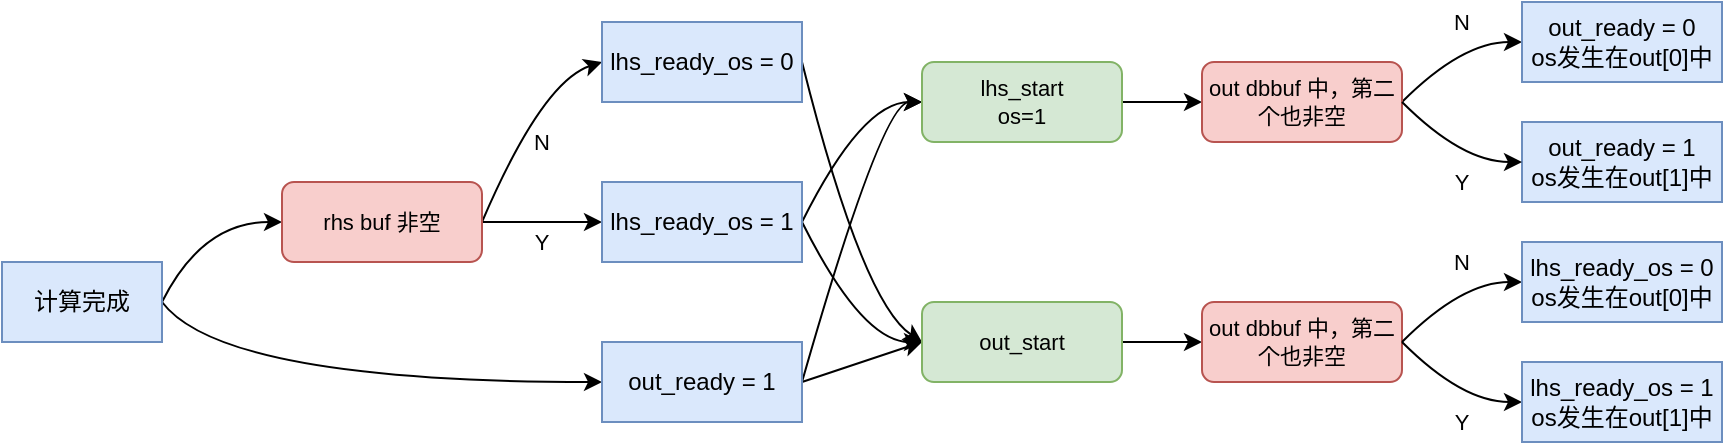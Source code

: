 <mxfile version="25.0.2" pages="2">
  <diagram name="Page-1" id="Z5_YB6Dt_VO-IfNGbrB5">
    <mxGraphModel dx="979" dy="574" grid="1" gridSize="10" guides="1" tooltips="1" connect="1" arrows="1" fold="1" page="1" pageScale="1" pageWidth="1600" pageHeight="900" math="0" shadow="0">
      <root>
        <mxCell id="0" />
        <mxCell id="1" parent="0" />
        <mxCell id="z3XlM4o20PIHCHzGxanL-3" style="rounded=0;orthogonalLoop=1;jettySize=auto;html=1;exitX=1;exitY=0.5;exitDx=0;exitDy=0;entryX=0;entryY=0.5;entryDx=0;entryDy=0;curved=1;" edge="1" parent="1" source="z3XlM4o20PIHCHzGxanL-1" target="z3XlM4o20PIHCHzGxanL-2">
          <mxGeometry relative="1" as="geometry">
            <Array as="points">
              <mxPoint x="190" y="420" />
            </Array>
          </mxGeometry>
        </mxCell>
        <mxCell id="z3XlM4o20PIHCHzGxanL-6" style="edgeStyle=none;shape=connector;curved=1;rounded=0;orthogonalLoop=1;jettySize=auto;html=1;exitX=1;exitY=0.5;exitDx=0;exitDy=0;entryX=0;entryY=0.5;entryDx=0;entryDy=0;strokeColor=default;align=center;verticalAlign=middle;fontFamily=Helvetica;fontSize=11;fontColor=default;labelBackgroundColor=default;endArrow=classic;" edge="1" parent="1" source="z3XlM4o20PIHCHzGxanL-1" target="z3XlM4o20PIHCHzGxanL-5">
          <mxGeometry relative="1" as="geometry">
            <Array as="points">
              <mxPoint x="180" y="340" />
            </Array>
          </mxGeometry>
        </mxCell>
        <mxCell id="z3XlM4o20PIHCHzGxanL-1" value="计算完成" style="rounded=0;whiteSpace=wrap;html=1;fillColor=#dae8fc;strokeColor=#6c8ebf;" vertex="1" parent="1">
          <mxGeometry x="80" y="360" width="80" height="40" as="geometry" />
        </mxCell>
        <mxCell id="z3XlM4o20PIHCHzGxanL-13" style="edgeStyle=none;shape=connector;curved=1;rounded=0;orthogonalLoop=1;jettySize=auto;html=1;exitX=1;exitY=0.5;exitDx=0;exitDy=0;entryX=0;entryY=0.5;entryDx=0;entryDy=0;strokeColor=default;align=center;verticalAlign=middle;fontFamily=Helvetica;fontSize=11;fontColor=default;labelBackgroundColor=default;endArrow=classic;" edge="1" parent="1" source="z3XlM4o20PIHCHzGxanL-2" target="z3XlM4o20PIHCHzGxanL-12">
          <mxGeometry relative="1" as="geometry" />
        </mxCell>
        <mxCell id="z3XlM4o20PIHCHzGxanL-45" style="edgeStyle=none;shape=connector;curved=1;rounded=0;orthogonalLoop=1;jettySize=auto;html=1;exitX=1;exitY=0.5;exitDx=0;exitDy=0;entryX=0;entryY=0.5;entryDx=0;entryDy=0;strokeColor=default;align=center;verticalAlign=middle;fontFamily=Helvetica;fontSize=11;fontColor=default;labelBackgroundColor=none;endArrow=classic;" edge="1" parent="1" source="z3XlM4o20PIHCHzGxanL-2" target="z3XlM4o20PIHCHzGxanL-16">
          <mxGeometry relative="1" as="geometry">
            <Array as="points">
              <mxPoint x="520" y="280" />
            </Array>
          </mxGeometry>
        </mxCell>
        <mxCell id="z3XlM4o20PIHCHzGxanL-2" value="out_ready = 1" style="rounded=0;whiteSpace=wrap;html=1;fillColor=#dae8fc;strokeColor=#6c8ebf;" vertex="1" parent="1">
          <mxGeometry x="380" y="400" width="100" height="40" as="geometry" />
        </mxCell>
        <mxCell id="z3XlM4o20PIHCHzGxanL-9" style="edgeStyle=none;shape=connector;curved=1;rounded=0;orthogonalLoop=1;jettySize=auto;html=1;exitX=1;exitY=0.5;exitDx=0;exitDy=0;entryX=0;entryY=0.5;entryDx=0;entryDy=0;strokeColor=default;align=center;verticalAlign=middle;fontFamily=Helvetica;fontSize=11;fontColor=default;labelBackgroundColor=default;endArrow=classic;" edge="1" parent="1" source="z3XlM4o20PIHCHzGxanL-5" target="z3XlM4o20PIHCHzGxanL-7">
          <mxGeometry relative="1" as="geometry" />
        </mxCell>
        <mxCell id="z3XlM4o20PIHCHzGxanL-10" style="edgeStyle=none;shape=connector;curved=1;rounded=0;orthogonalLoop=1;jettySize=auto;html=1;exitX=1;exitY=0.5;exitDx=0;exitDy=0;entryX=0;entryY=0.5;entryDx=0;entryDy=0;strokeColor=default;align=center;verticalAlign=middle;fontFamily=Helvetica;fontSize=11;fontColor=default;labelBackgroundColor=default;endArrow=classic;" edge="1" parent="1" source="z3XlM4o20PIHCHzGxanL-5" target="z3XlM4o20PIHCHzGxanL-8">
          <mxGeometry relative="1" as="geometry">
            <Array as="points">
              <mxPoint x="350" y="270" />
            </Array>
          </mxGeometry>
        </mxCell>
        <mxCell id="z3XlM4o20PIHCHzGxanL-5" value="&lt;div&gt;&lt;span style=&quot;background-color: initial;&quot;&gt;rhs buf 非空&lt;/span&gt;&lt;br&gt;&lt;/div&gt;" style="rounded=1;whiteSpace=wrap;html=1;fontFamily=Helvetica;fontSize=11;labelBackgroundColor=none;fillColor=#f8cecc;strokeColor=#b85450;" vertex="1" parent="1">
          <mxGeometry x="220" y="320" width="100" height="40" as="geometry" />
        </mxCell>
        <mxCell id="z3XlM4o20PIHCHzGxanL-15" style="edgeStyle=none;shape=connector;curved=1;rounded=0;orthogonalLoop=1;jettySize=auto;html=1;exitX=1;exitY=0.5;exitDx=0;exitDy=0;entryX=0;entryY=0.5;entryDx=0;entryDy=0;strokeColor=default;align=center;verticalAlign=middle;fontFamily=Helvetica;fontSize=11;fontColor=default;labelBackgroundColor=default;endArrow=classic;" edge="1" parent="1" source="z3XlM4o20PIHCHzGxanL-7" target="z3XlM4o20PIHCHzGxanL-12">
          <mxGeometry relative="1" as="geometry">
            <Array as="points">
              <mxPoint x="510" y="400" />
            </Array>
          </mxGeometry>
        </mxCell>
        <mxCell id="z3XlM4o20PIHCHzGxanL-17" style="edgeStyle=none;shape=connector;curved=1;rounded=0;orthogonalLoop=1;jettySize=auto;html=1;exitX=1;exitY=0.5;exitDx=0;exitDy=0;entryX=0;entryY=0.5;entryDx=0;entryDy=0;strokeColor=default;align=center;verticalAlign=middle;fontFamily=Helvetica;fontSize=11;fontColor=default;labelBackgroundColor=default;endArrow=classic;" edge="1" parent="1" source="z3XlM4o20PIHCHzGxanL-7" target="z3XlM4o20PIHCHzGxanL-16">
          <mxGeometry relative="1" as="geometry">
            <Array as="points">
              <mxPoint x="510" y="280" />
            </Array>
          </mxGeometry>
        </mxCell>
        <mxCell id="z3XlM4o20PIHCHzGxanL-7" value="lhs_ready_os = 1" style="rounded=0;whiteSpace=wrap;html=1;fillColor=#dae8fc;strokeColor=#6c8ebf;" vertex="1" parent="1">
          <mxGeometry x="380" y="320" width="100" height="40" as="geometry" />
        </mxCell>
        <mxCell id="z3XlM4o20PIHCHzGxanL-19" style="edgeStyle=none;shape=connector;curved=1;rounded=0;orthogonalLoop=1;jettySize=auto;html=1;exitX=1;exitY=0.5;exitDx=0;exitDy=0;entryX=0;entryY=0.5;entryDx=0;entryDy=0;strokeColor=default;align=center;verticalAlign=middle;fontFamily=Helvetica;fontSize=11;fontColor=default;labelBackgroundColor=default;endArrow=classic;" edge="1" parent="1" source="z3XlM4o20PIHCHzGxanL-8" target="z3XlM4o20PIHCHzGxanL-12">
          <mxGeometry relative="1" as="geometry">
            <Array as="points">
              <mxPoint x="510" y="380" />
            </Array>
          </mxGeometry>
        </mxCell>
        <mxCell id="z3XlM4o20PIHCHzGxanL-8" value="lhs_ready_os = 0" style="rounded=0;whiteSpace=wrap;html=1;fillColor=#dae8fc;strokeColor=#6c8ebf;" vertex="1" parent="1">
          <mxGeometry x="380" y="240" width="100" height="40" as="geometry" />
        </mxCell>
        <mxCell id="z3XlM4o20PIHCHzGxanL-24" style="edgeStyle=none;shape=connector;curved=1;rounded=0;orthogonalLoop=1;jettySize=auto;html=1;exitX=1;exitY=0.5;exitDx=0;exitDy=0;entryX=0;entryY=0.5;entryDx=0;entryDy=0;strokeColor=default;align=center;verticalAlign=middle;fontFamily=Helvetica;fontSize=11;fontColor=default;labelBackgroundColor=none;endArrow=classic;" edge="1" parent="1" source="z3XlM4o20PIHCHzGxanL-12" target="z3XlM4o20PIHCHzGxanL-20">
          <mxGeometry relative="1" as="geometry" />
        </mxCell>
        <mxCell id="z3XlM4o20PIHCHzGxanL-12" value="out_start" style="rounded=1;whiteSpace=wrap;html=1;fontFamily=Helvetica;fontSize=11;labelBackgroundColor=none;fillColor=#d5e8d4;strokeColor=#82b366;" vertex="1" parent="1">
          <mxGeometry x="540" y="380" width="100" height="40" as="geometry" />
        </mxCell>
        <mxCell id="z3XlM4o20PIHCHzGxanL-34" style="edgeStyle=none;shape=connector;curved=1;rounded=0;orthogonalLoop=1;jettySize=auto;html=1;exitX=1;exitY=0.5;exitDx=0;exitDy=0;entryX=0;entryY=0.5;entryDx=0;entryDy=0;strokeColor=default;align=center;verticalAlign=middle;fontFamily=Helvetica;fontSize=11;fontColor=default;labelBackgroundColor=none;endArrow=classic;" edge="1" parent="1" source="z3XlM4o20PIHCHzGxanL-16" target="z3XlM4o20PIHCHzGxanL-33">
          <mxGeometry relative="1" as="geometry" />
        </mxCell>
        <mxCell id="z3XlM4o20PIHCHzGxanL-16" value="lhs_start&lt;div&gt;os=1&lt;/div&gt;" style="rounded=1;whiteSpace=wrap;html=1;fontFamily=Helvetica;fontSize=11;labelBackgroundColor=none;fillColor=#d5e8d4;strokeColor=#82b366;" vertex="1" parent="1">
          <mxGeometry x="540" y="260" width="100" height="40" as="geometry" />
        </mxCell>
        <mxCell id="z3XlM4o20PIHCHzGxanL-20" value="out dbbuf 中，第二个也非空" style="rounded=1;whiteSpace=wrap;html=1;fontFamily=Helvetica;fontSize=11;labelBackgroundColor=none;fillColor=#f8cecc;strokeColor=#b85450;" vertex="1" parent="1">
          <mxGeometry x="680" y="380" width="100" height="40" as="geometry" />
        </mxCell>
        <mxCell id="z3XlM4o20PIHCHzGxanL-22" value="N" style="text;html=1;align=center;verticalAlign=middle;whiteSpace=wrap;rounded=0;fontFamily=Helvetica;fontSize=11;fontColor=default;labelBackgroundColor=none;" vertex="1" parent="1">
          <mxGeometry x="340" y="290" width="20" height="20" as="geometry" />
        </mxCell>
        <mxCell id="z3XlM4o20PIHCHzGxanL-23" value="Y" style="text;html=1;align=center;verticalAlign=middle;whiteSpace=wrap;rounded=0;fontFamily=Helvetica;fontSize=11;fontColor=default;labelBackgroundColor=default;" vertex="1" parent="1">
          <mxGeometry x="340" y="340" width="20" height="20" as="geometry" />
        </mxCell>
        <mxCell id="z3XlM4o20PIHCHzGxanL-25" style="edgeStyle=none;shape=connector;curved=1;rounded=0;orthogonalLoop=1;jettySize=auto;html=1;exitX=1;exitY=0.5;exitDx=0;exitDy=0;entryX=0;entryY=0.5;entryDx=0;entryDy=0;strokeColor=default;align=center;verticalAlign=middle;fontFamily=Helvetica;fontSize=11;fontColor=default;labelBackgroundColor=default;endArrow=classic;" edge="1" parent="1" target="z3XlM4o20PIHCHzGxanL-27" source="z3XlM4o20PIHCHzGxanL-20">
          <mxGeometry relative="1" as="geometry">
            <mxPoint x="820" y="470" as="sourcePoint" />
            <Array as="points">
              <mxPoint x="810" y="430" />
            </Array>
          </mxGeometry>
        </mxCell>
        <mxCell id="z3XlM4o20PIHCHzGxanL-26" style="edgeStyle=none;shape=connector;curved=1;rounded=0;orthogonalLoop=1;jettySize=auto;html=1;exitX=1;exitY=0.5;exitDx=0;exitDy=0;entryX=0;entryY=0.5;entryDx=0;entryDy=0;strokeColor=default;align=center;verticalAlign=middle;fontFamily=Helvetica;fontSize=11;fontColor=default;labelBackgroundColor=default;endArrow=classic;" edge="1" parent="1" target="z3XlM4o20PIHCHzGxanL-28" source="z3XlM4o20PIHCHzGxanL-20">
          <mxGeometry relative="1" as="geometry">
            <mxPoint x="820" y="470" as="sourcePoint" />
            <Array as="points">
              <mxPoint x="810" y="370" />
            </Array>
          </mxGeometry>
        </mxCell>
        <mxCell id="z3XlM4o20PIHCHzGxanL-27" value="lhs_ready_os = 1&lt;div&gt;os发生在out[1]中&lt;br&gt;&lt;/div&gt;" style="rounded=0;whiteSpace=wrap;html=1;fillColor=#dae8fc;strokeColor=#6c8ebf;" vertex="1" parent="1">
          <mxGeometry x="840" y="410" width="100" height="40" as="geometry" />
        </mxCell>
        <mxCell id="z3XlM4o20PIHCHzGxanL-28" value="lhs_ready_os = 0&lt;div&gt;os发生在out[0]中&lt;br&gt;&lt;/div&gt;" style="rounded=0;whiteSpace=wrap;html=1;fillColor=#dae8fc;strokeColor=#6c8ebf;" vertex="1" parent="1">
          <mxGeometry x="840" y="350" width="100" height="40" as="geometry" />
        </mxCell>
        <mxCell id="z3XlM4o20PIHCHzGxanL-29" value="N" style="text;html=1;align=center;verticalAlign=middle;whiteSpace=wrap;rounded=0;fontFamily=Helvetica;fontSize=11;fontColor=default;labelBackgroundColor=none;" vertex="1" parent="1">
          <mxGeometry x="800" y="350" width="20" height="20" as="geometry" />
        </mxCell>
        <mxCell id="z3XlM4o20PIHCHzGxanL-30" value="Y" style="text;html=1;align=center;verticalAlign=middle;whiteSpace=wrap;rounded=0;fontFamily=Helvetica;fontSize=11;fontColor=default;labelBackgroundColor=default;" vertex="1" parent="1">
          <mxGeometry x="800" y="430" width="20" height="20" as="geometry" />
        </mxCell>
        <mxCell id="z3XlM4o20PIHCHzGxanL-38" style="edgeStyle=none;shape=connector;curved=1;rounded=0;orthogonalLoop=1;jettySize=auto;html=1;exitX=1;exitY=0.5;exitDx=0;exitDy=0;entryX=0;entryY=0.5;entryDx=0;entryDy=0;strokeColor=default;align=center;verticalAlign=middle;fontFamily=Helvetica;fontSize=11;fontColor=default;labelBackgroundColor=none;endArrow=classic;" edge="1" parent="1" source="z3XlM4o20PIHCHzGxanL-33" target="z3XlM4o20PIHCHzGxanL-37">
          <mxGeometry relative="1" as="geometry">
            <Array as="points">
              <mxPoint x="810" y="250" />
            </Array>
          </mxGeometry>
        </mxCell>
        <mxCell id="z3XlM4o20PIHCHzGxanL-33" value="out dbbuf 中，第二个也非空" style="rounded=1;whiteSpace=wrap;html=1;fontFamily=Helvetica;fontSize=11;labelBackgroundColor=none;fillColor=#f8cecc;strokeColor=#b85450;" vertex="1" parent="1">
          <mxGeometry x="680" y="260" width="100" height="40" as="geometry" />
        </mxCell>
        <mxCell id="z3XlM4o20PIHCHzGxanL-35" value="out_ready = 1&lt;div&gt;os发生在out[1]中&lt;/div&gt;" style="rounded=0;whiteSpace=wrap;html=1;fillColor=#dae8fc;strokeColor=#6c8ebf;" vertex="1" parent="1">
          <mxGeometry x="840" y="290" width="100" height="40" as="geometry" />
        </mxCell>
        <mxCell id="z3XlM4o20PIHCHzGxanL-36" style="edgeStyle=none;shape=connector;curved=1;rounded=0;orthogonalLoop=1;jettySize=auto;html=1;exitX=1;exitY=0.5;exitDx=0;exitDy=0;entryX=0;entryY=0.5;entryDx=0;entryDy=0;strokeColor=default;align=center;verticalAlign=middle;fontFamily=Helvetica;fontSize=11;fontColor=default;labelBackgroundColor=none;endArrow=classic;" edge="1" parent="1" source="z3XlM4o20PIHCHzGxanL-33" target="z3XlM4o20PIHCHzGxanL-35">
          <mxGeometry relative="1" as="geometry">
            <Array as="points">
              <mxPoint x="810" y="310" />
            </Array>
          </mxGeometry>
        </mxCell>
        <mxCell id="z3XlM4o20PIHCHzGxanL-37" value="out_ready = 0&lt;div&gt;os发生在out[0]中&lt;/div&gt;" style="rounded=0;whiteSpace=wrap;html=1;fillColor=#dae8fc;strokeColor=#6c8ebf;" vertex="1" parent="1">
          <mxGeometry x="840" y="230" width="100" height="40" as="geometry" />
        </mxCell>
        <mxCell id="z3XlM4o20PIHCHzGxanL-43" value="N" style="text;html=1;align=center;verticalAlign=middle;whiteSpace=wrap;rounded=0;fontFamily=Helvetica;fontSize=11;fontColor=default;labelBackgroundColor=none;" vertex="1" parent="1">
          <mxGeometry x="800" y="230" width="20" height="20" as="geometry" />
        </mxCell>
        <mxCell id="z3XlM4o20PIHCHzGxanL-44" value="Y" style="text;html=1;align=center;verticalAlign=middle;whiteSpace=wrap;rounded=0;fontFamily=Helvetica;fontSize=11;fontColor=default;labelBackgroundColor=default;" vertex="1" parent="1">
          <mxGeometry x="800" y="310" width="20" height="20" as="geometry" />
        </mxCell>
      </root>
    </mxGraphModel>
  </diagram>
  <diagram id="nANjsePyQRXXDkFnfSMF" name="Page-2">
    <mxGraphModel dx="811" dy="476" grid="1" gridSize="10" guides="1" tooltips="1" connect="1" arrows="1" fold="1" page="1" pageScale="1" pageWidth="1600" pageHeight="900" math="0" shadow="0">
      <root>
        <mxCell id="0" />
        <mxCell id="1" parent="0" />
        <mxCell id="VKe_F9fHWtAZ0ncAFcqn-13" style="edgeStyle=orthogonalEdgeStyle;rounded=0;orthogonalLoop=1;jettySize=auto;html=1;exitX=0.5;exitY=1;exitDx=0;exitDy=0;entryX=0;entryY=0.5;entryDx=0;entryDy=0;endSize=3;" edge="1" parent="1" source="VKe_F9fHWtAZ0ncAFcqn-6" target="VKe_F9fHWtAZ0ncAFcqn-15">
          <mxGeometry relative="1" as="geometry">
            <mxPoint x="305" y="200" as="targetPoint" />
          </mxGeometry>
        </mxCell>
        <mxCell id="VKe_F9fHWtAZ0ncAFcqn-6" value="LHS" style="rounded=0;whiteSpace=wrap;html=1;fillColor=#dae8fc;strokeColor=#6c8ebf;" vertex="1" parent="1">
          <mxGeometry x="260" y="130" width="90" height="40" as="geometry" />
        </mxCell>
        <mxCell id="VKe_F9fHWtAZ0ncAFcqn-14" style="edgeStyle=orthogonalEdgeStyle;rounded=0;orthogonalLoop=1;jettySize=auto;html=1;exitX=0.5;exitY=1;exitDx=0;exitDy=0;entryX=0.5;entryY=0;entryDx=0;entryDy=0;endSize=3;" edge="1" parent="1" source="VKe_F9fHWtAZ0ncAFcqn-7" target="VKe_F9fHWtAZ0ncAFcqn-8">
          <mxGeometry relative="1" as="geometry" />
        </mxCell>
        <mxCell id="VKe_F9fHWtAZ0ncAFcqn-7" value="RHS" style="rounded=0;whiteSpace=wrap;html=1;fillColor=#dae8fc;strokeColor=#6c8ebf;" vertex="1" parent="1">
          <mxGeometry x="370" y="130" width="90" height="40" as="geometry" />
        </mxCell>
        <mxCell id="VKe_F9fHWtAZ0ncAFcqn-8" value="rhs[1]" style="rounded=0;whiteSpace=wrap;html=1;fillColor=#f8cecc;strokeColor=#b85450;" vertex="1" parent="1">
          <mxGeometry x="389.71" y="200" width="50" height="20" as="geometry" />
        </mxCell>
        <mxCell id="VKe_F9fHWtAZ0ncAFcqn-24" style="edgeStyle=orthogonalEdgeStyle;rounded=0;orthogonalLoop=1;jettySize=auto;html=1;exitX=0.5;exitY=1;exitDx=0;exitDy=0;entryX=0.5;entryY=0;entryDx=0;entryDy=0;endSize=3;" edge="1" parent="1" source="VKe_F9fHWtAZ0ncAFcqn-9" target="VKe_F9fHWtAZ0ncAFcqn-15">
          <mxGeometry relative="1" as="geometry" />
        </mxCell>
        <mxCell id="VKe_F9fHWtAZ0ncAFcqn-9" value="rhs[0]" style="rounded=0;whiteSpace=wrap;html=1;fillColor=#f8cecc;strokeColor=#b85450;" vertex="1" parent="1">
          <mxGeometry x="389.71" y="230" width="50" height="20" as="geometry" />
        </mxCell>
        <mxCell id="VKe_F9fHWtAZ0ncAFcqn-10" value="" style="endArrow=none;html=1;rounded=0;" edge="1" parent="1">
          <mxGeometry width="50" height="50" relative="1" as="geometry">
            <mxPoint x="379.71" y="260" as="sourcePoint" />
            <mxPoint x="379.71" y="190" as="targetPoint" />
          </mxGeometry>
        </mxCell>
        <mxCell id="VKe_F9fHWtAZ0ncAFcqn-11" value="" style="endArrow=none;html=1;rounded=0;" edge="1" parent="1">
          <mxGeometry width="50" height="50" relative="1" as="geometry">
            <mxPoint x="449.71" y="260" as="sourcePoint" />
            <mxPoint x="379.71" y="260" as="targetPoint" />
          </mxGeometry>
        </mxCell>
        <mxCell id="VKe_F9fHWtAZ0ncAFcqn-12" value="" style="endArrow=none;html=1;rounded=0;" edge="1" parent="1">
          <mxGeometry width="50" height="50" relative="1" as="geometry">
            <mxPoint x="449.71" y="190" as="sourcePoint" />
            <mxPoint x="449.71" y="260" as="targetPoint" />
          </mxGeometry>
        </mxCell>
        <mxCell id="VKe_F9fHWtAZ0ncAFcqn-25" style="edgeStyle=orthogonalEdgeStyle;rounded=0;orthogonalLoop=1;jettySize=auto;html=1;exitX=1;exitY=0.75;exitDx=0;exitDy=0;entryX=0.75;entryY=1;entryDx=0;entryDy=0;endSize=3;" edge="1" parent="1" source="VKe_F9fHWtAZ0ncAFcqn-15" target="VKe_F9fHWtAZ0ncAFcqn-17">
          <mxGeometry relative="1" as="geometry" />
        </mxCell>
        <mxCell id="VKe_F9fHWtAZ0ncAFcqn-27" style="edgeStyle=orthogonalEdgeStyle;rounded=0;orthogonalLoop=1;jettySize=auto;html=1;exitX=0.75;exitY=0;exitDx=0;exitDy=0;endSize=3;" edge="1" parent="1" source="VKe_F9fHWtAZ0ncAFcqn-15">
          <mxGeometry relative="1" as="geometry">
            <mxPoint x="445" y="260" as="targetPoint" />
          </mxGeometry>
        </mxCell>
        <mxCell id="VKe_F9fHWtAZ0ncAFcqn-15" value="SpMM" style="rounded=1;whiteSpace=wrap;html=1;fillColor=#dae8fc;strokeColor=#6c8ebf;fontStyle=1" vertex="1" parent="1">
          <mxGeometry x="355" y="320" width="120" height="60" as="geometry" />
        </mxCell>
        <mxCell id="VKe_F9fHWtAZ0ncAFcqn-22" style="edgeStyle=orthogonalEdgeStyle;rounded=0;orthogonalLoop=1;jettySize=auto;html=1;exitX=0.5;exitY=0;exitDx=0;exitDy=0;entryX=0.5;entryY=1;entryDx=0;entryDy=0;endSize=3;" edge="1" parent="1" source="VKe_F9fHWtAZ0ncAFcqn-16" target="VKe_F9fHWtAZ0ncAFcqn-21">
          <mxGeometry relative="1" as="geometry" />
        </mxCell>
        <mxCell id="VKe_F9fHWtAZ0ncAFcqn-16" value="out[0]" style="rounded=0;whiteSpace=wrap;html=1;fillColor=#f8cecc;strokeColor=#b85450;" vertex="1" parent="1">
          <mxGeometry x="500.0" y="200" width="50" height="20" as="geometry" />
        </mxCell>
        <mxCell id="VKe_F9fHWtAZ0ncAFcqn-26" style="edgeStyle=orthogonalEdgeStyle;rounded=0;orthogonalLoop=1;jettySize=auto;html=1;exitX=0.25;exitY=1;exitDx=0;exitDy=0;entryX=1;entryY=0.25;entryDx=0;entryDy=0;endSize=3;" edge="1" parent="1" source="VKe_F9fHWtAZ0ncAFcqn-17" target="VKe_F9fHWtAZ0ncAFcqn-15">
          <mxGeometry relative="1" as="geometry" />
        </mxCell>
        <mxCell id="VKe_F9fHWtAZ0ncAFcqn-17" value="out[1]" style="rounded=0;whiteSpace=wrap;html=1;fillColor=#f8cecc;strokeColor=#b85450;" vertex="1" parent="1">
          <mxGeometry x="500.0" y="230" width="50" height="20" as="geometry" />
        </mxCell>
        <mxCell id="VKe_F9fHWtAZ0ncAFcqn-18" value="" style="endArrow=none;html=1;rounded=0;" edge="1" parent="1">
          <mxGeometry width="50" height="50" relative="1" as="geometry">
            <mxPoint x="490.0" y="260" as="sourcePoint" />
            <mxPoint x="490.0" y="190" as="targetPoint" />
          </mxGeometry>
        </mxCell>
        <mxCell id="VKe_F9fHWtAZ0ncAFcqn-19" value="" style="endArrow=none;html=1;rounded=0;" edge="1" parent="1">
          <mxGeometry width="50" height="50" relative="1" as="geometry">
            <mxPoint x="560" y="190" as="sourcePoint" />
            <mxPoint x="490.0" y="190" as="targetPoint" />
          </mxGeometry>
        </mxCell>
        <mxCell id="VKe_F9fHWtAZ0ncAFcqn-20" value="" style="endArrow=none;html=1;rounded=0;" edge="1" parent="1">
          <mxGeometry width="50" height="50" relative="1" as="geometry">
            <mxPoint x="560" y="190" as="sourcePoint" />
            <mxPoint x="560" y="260" as="targetPoint" />
          </mxGeometry>
        </mxCell>
        <mxCell id="VKe_F9fHWtAZ0ncAFcqn-21" value="OUT" style="rounded=0;whiteSpace=wrap;html=1;fillColor=#dae8fc;strokeColor=#6c8ebf;" vertex="1" parent="1">
          <mxGeometry x="480" y="130" width="90" height="40" as="geometry" />
        </mxCell>
        <mxCell id="VKe_F9fHWtAZ0ncAFcqn-29" value="LHS 总是&lt;div&gt;流式读入&lt;/div&gt;" style="text;html=1;align=center;verticalAlign=middle;whiteSpace=wrap;rounded=0;" vertex="1" parent="1">
          <mxGeometry x="240" y="210" width="60" height="30" as="geometry" />
        </mxCell>
        <mxCell id="VKe_F9fHWtAZ0ncAFcqn-31" value="ws" style="text;html=1;align=center;verticalAlign=middle;whiteSpace=wrap;rounded=0;" vertex="1" parent="1">
          <mxGeometry x="439.71" y="270" width="30.29" height="20" as="geometry" />
        </mxCell>
        <mxCell id="VKe_F9fHWtAZ0ncAFcqn-32" value="os" style="text;html=1;align=center;verticalAlign=middle;whiteSpace=wrap;rounded=0;" vertex="1" parent="1">
          <mxGeometry x="490" y="270" width="30.29" height="20" as="geometry" />
        </mxCell>
        <mxCell id="VKe_F9fHWtAZ0ncAFcqn-33" value="&lt;div&gt;rhs_start，向 rhs buf 队尾添加矩阵&lt;/div&gt;ws，rhs buf 不取出队首&lt;div&gt;os，在 out buf 队尾 inplace 修改&lt;/div&gt;&lt;div&gt;out_start，从 out buf 队首取出元素&lt;/div&gt;" style="text;html=1;align=left;verticalAlign=middle;whiteSpace=wrap;rounded=0;" vertex="1" parent="1">
          <mxGeometry x="570" y="280" width="200" height="70" as="geometry" />
        </mxCell>
      </root>
    </mxGraphModel>
  </diagram>
</mxfile>
